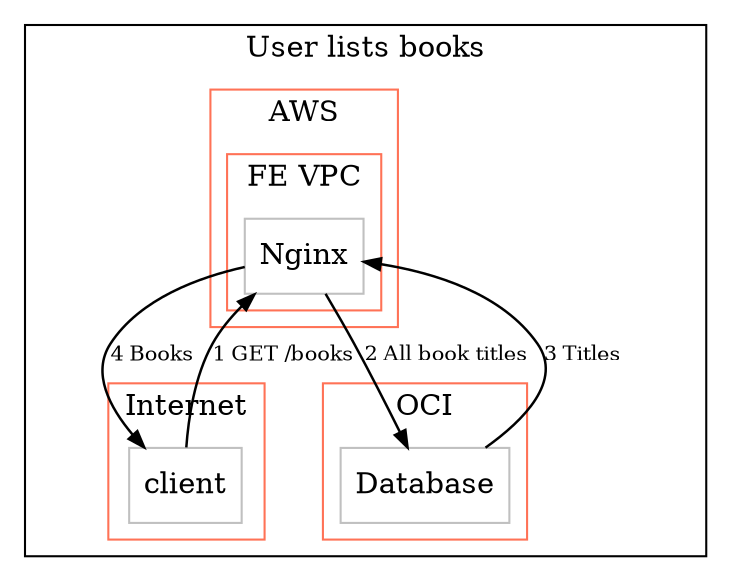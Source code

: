 digraph G {
compound=true;
    subgraph cluster1 {
    label="User lists books";
    color="Black";
        subgraph cluster2 {
        label="AWS";
        color="Coral1";
            subgraph cluster3 {
            label="FE VPC";
            color="Coral1";
                node4 [label="Nginx" shape="box", margin="0.1", color="Grey"];
            }
        }
        subgraph cluster5 {
        label="Internet";
        color="Coral1";
            node6 [label="client" shape="box", margin="0.1", color="Grey"];
        }
        subgraph cluster7 {
        label="OCI";
        color="Coral1";
            node8 [label="Database" shape="box", margin="0.1", color="Grey"];
        }
    }
node6->node4 [label="1 GET /books" fontsize="10",penwidth="1.2",arrowsize="0.8"];
node4->node8 [label="2 All book titles" fontsize="10",penwidth="1.2",arrowsize="0.8"];
node8->node4 [label="3 Titles" fontsize="10",penwidth="1.2",arrowsize="0.8"];
node4->node6 [label="4 Books" fontsize="10",penwidth="1.2",arrowsize="0.8"];
}